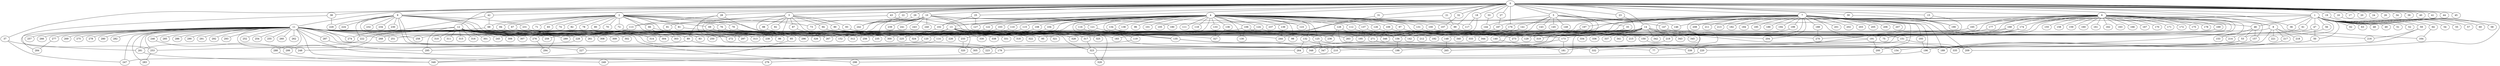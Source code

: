 
graph graphname {
    0 -- 1
0 -- 2
0 -- 3
0 -- 4
0 -- 5
0 -- 6
0 -- 7
0 -- 8
0 -- 9
0 -- 10
0 -- 11
0 -- 12
0 -- 13
0 -- 14
0 -- 15
0 -- 16
0 -- 17
0 -- 18
0 -- 19
0 -- 20
0 -- 21
0 -- 22
0 -- 23
0 -- 24
0 -- 25
0 -- 26
0 -- 27
0 -- 28
0 -- 29
0 -- 30
0 -- 31
0 -- 32
0 -- 33
0 -- 34
0 -- 35
0 -- 36
0 -- 37
0 -- 38
0 -- 39
0 -- 40
0 -- 41
0 -- 42
0 -- 43
0 -- 44
0 -- 45
0 -- 176
0 -- 99
1 -- 64
1 -- 46
1 -- 47
1 -- 48
1 -- 49
1 -- 50
1 -- 51
1 -- 52
1 -- 53
1 -- 54
1 -- 55
1 -- 56
1 -- 57
1 -- 58
1 -- 59
1 -- 60
1 -- 61
1 -- 62
1 -- 63
1 -- 146
1 -- 237
1 -- 36
2 -- 65
2 -- 66
2 -- 67
2 -- 68
2 -- 69
2 -- 70
2 -- 71
2 -- 72
2 -- 73
2 -- 74
2 -- 75
2 -- 76
2 -- 77
2 -- 78
2 -- 79
2 -- 80
2 -- 81
2 -- 82
2 -- 83
2 -- 84
3 -- 85
3 -- 86
3 -- 87
3 -- 88
3 -- 89
3 -- 90
3 -- 91
3 -- 92
3 -- 93
3 -- 94
3 -- 324
4 -- 128
4 -- 130
4 -- 131
4 -- 132
4 -- 133
4 -- 134
4 -- 129
4 -- 136
4 -- 137
4 -- 138
4 -- 139
4 -- 135
4 -- 95
4 -- 96
4 -- 97
4 -- 98
4 -- 99
4 -- 100
4 -- 101
4 -- 102
4 -- 103
4 -- 104
4 -- 105
4 -- 106
4 -- 107
4 -- 108
4 -- 109
4 -- 110
4 -- 111
4 -- 112
4 -- 113
4 -- 114
4 -- 115
4 -- 116
4 -- 117
4 -- 118
4 -- 119
4 -- 120
4 -- 121
4 -- 122
4 -- 123
4 -- 124
4 -- 125
4 -- 126
4 -- 127
5 -- 140
5 -- 141
5 -- 142
5 -- 143
5 -- 144
5 -- 145
5 -- 146
5 -- 147
5 -- 148
5 -- 149
6 -- 150
6 -- 151
6 -- 152
6 -- 153
6 -- 154
6 -- 155
6 -- 156
6 -- 157
6 -- 158
6 -- 159
6 -- 160
6 -- 161
6 -- 162
6 -- 163
6 -- 164
6 -- 165
6 -- 166
6 -- 167
6 -- 168
6 -- 169
6 -- 170
6 -- 171
6 -- 172
6 -- 173
6 -- 174
6 -- 175
6 -- 176
6 -- 177
6 -- 178
6 -- 179
6 -- 180
7 -- 181
7 -- 182
7 -- 183
7 -- 184
7 -- 185
7 -- 186
7 -- 187
7 -- 188
7 -- 189
7 -- 190
7 -- 191
7 -- 192
7 -- 193
7 -- 194
7 -- 195
7 -- 196
7 -- 197
7 -- 198
7 -- 199
7 -- 200
7 -- 201
7 -- 202
7 -- 203
7 -- 204
7 -- 205
7 -- 206
7 -- 207
7 -- 208
7 -- 209
7 -- 210
7 -- 211
7 -- 212
7 -- 213
7 -- 214
7 -- 215
7 -- 46
8 -- 216
8 -- 217
8 -- 218
8 -- 219
8 -- 220
8 -- 221
9 -- 224
9 -- 226
9 -- 227
9 -- 228
9 -- 229
9 -- 230
9 -- 225
9 -- 232
9 -- 233
9 -- 234
9 -- 231
9 -- 222
9 -- 223
10 -- 235
10 -- 236
10 -- 237
10 -- 238
10 -- 239
10 -- 240
10 -- 241
10 -- 242
10 -- 243
10 -- 244
10 -- 180
10 -- 245
11 -- 256
11 -- 258
11 -- 259
11 -- 260
11 -- 261
11 -- 262
11 -- 257
11 -- 264
11 -- 265
11 -- 266
11 -- 267
11 -- 268
11 -- 269
11 -- 270
11 -- 271
11 -- 272
11 -- 273
11 -- 274
11 -- 275
11 -- 276
11 -- 277
11 -- 278
11 -- 279
11 -- 280
11 -- 281
11 -- 282
11 -- 283
11 -- 284
11 -- 285
11 -- 286
11 -- 287
11 -- 288
11 -- 289
11 -- 290
11 -- 291
11 -- 292
11 -- 293
11 -- 263
11 -- 245
11 -- 246
11 -- 247
11 -- 248
11 -- 249
11 -- 250
11 -- 251
11 -- 252
11 -- 253
11 -- 254
11 -- 255
11 -- 152
12 -- 294
12 -- 295
12 -- 296
12 -- 297
12 -- 298
12 -- 299
12 -- 300
12 -- 301
12 -- 302
12 -- 303
12 -- 304
12 -- 305
12 -- 306
12 -- 307
12 -- 308
12 -- 309
12 -- 310
12 -- 311
12 -- 312
12 -- 313
12 -- 314
12 -- 315
12 -- 316
12 -- 222
13 -- 320
13 -- 322
13 -- 323
13 -- 324
13 -- 325
13 -- 326
13 -- 321
13 -- 328
13 -- 329
13 -- 330
13 -- 327
13 -- 332
13 -- 331
13 -- 317
13 -- 318
13 -- 319
13 -- 219
14 -- 333
14 -- 334
14 -- 335
14 -- 336
14 -- 337
14 -- 338
14 -- 339
14 -- 340
14 -- 341
14 -- 342
14 -- 343
14 -- 344
14 -- 345
14 -- 346
14 -- 347
14 -- 348
14 -- 349
14 -- 98
14 -- 129
15 -- 271
16 -- 209
18 -- 263
18 -- 117
19 -- 58
21 -- 99
21 -- 289
22 -- 242
23 -- 129
25 -- 127
25 -- 102
27 -- 187
28 -- 113
28 -- 272
28 -- 300
29 -- 73
29 -- 121
30 -- 190
31 -- 244
32 -- 107
33 -- 144
35 -- 323
35 -- 273
37 -- 247
37 -- 281
38 -- 253
38 -- 229
42 -- 274
42 -- 68
43 -- 102
43 -- 297
46 -- 53
46 -- 153
46 -- 157
47 -- 317
47 -- 50
50 -- 77
53 -- 196
53 -- 332
56 -- 214
59 -- 216
59 -- 189
61 -- 75
64 -- 164
66 -- 304
66 -- 326
67 -- 89
68 -- 338
68 -- 268
69 -- 346
69 -- 85
72 -- 83
76 -- 235
79 -- 319
81 -- 86
84 -- 314
85 -- 349
87 -- 267
88 -- 114
89 -- 253
89 -- 179
90 -- 156
90 -- 120
91 -- 303
93 -- 95
93 -- 150
94 -- 98
94 -- 183
97 -- 344
99 -- 215
100 -- 151
102 -- 225
103 -- 259
104 -- 225
106 -- 340
106 -- 130
106 -- 228
108 -- 312
109 -- 192
110 -- 313
112 -- 156
113 -- 258
113 -- 251
114 -- 227
115 -- 296
116 -- 119
119 -- 305
120 -- 295
121 -- 125
122 -- 276
124 -- 333
124 -- 226
125 -- 220
125 -- 347
126 -- 212
128 -- 189
128 -- 195
128 -- 236
131 -- 173
132 -- 198
132 -- 264
133 -- 327
134 -- 135
134 -- 346
135 -- 210
135 -- 348
136 -- 327
137 -- 142
139 -- 244
140 -- 181
141 -- 272
141 -- 156
141 -- 271
147 -- 204
148 -- 265
150 -- 154
151 -- 339
151 -- 209
156 -- 198
157 -- 189
165 -- 267
168 -- 256
168 -- 270
169 -- 319
173 -- 181
173 -- 223
174 -- 300
174 -- 191
174 -- 319
176 -- 250
176 -- 233
177 -- 346
179 -- 249
187 -- 261
188 -- 270
191 -- 200
191 -- 265
193 -- 196
196 -- 298
197 -- 263
199 -- 273
210 -- 247
217 -- 335
219 -- 264
220 -- 279
222 -- 281
228 -- 248
231 -- 238
231 -- 317
233 -- 320
239 -- 300
246 -- 299
253 -- 283
271 -- 339
276 -- 294
277 -- 284
281 -- 349
287 -- 295
288 -- 349
317 -- 323
323 -- 329

}
